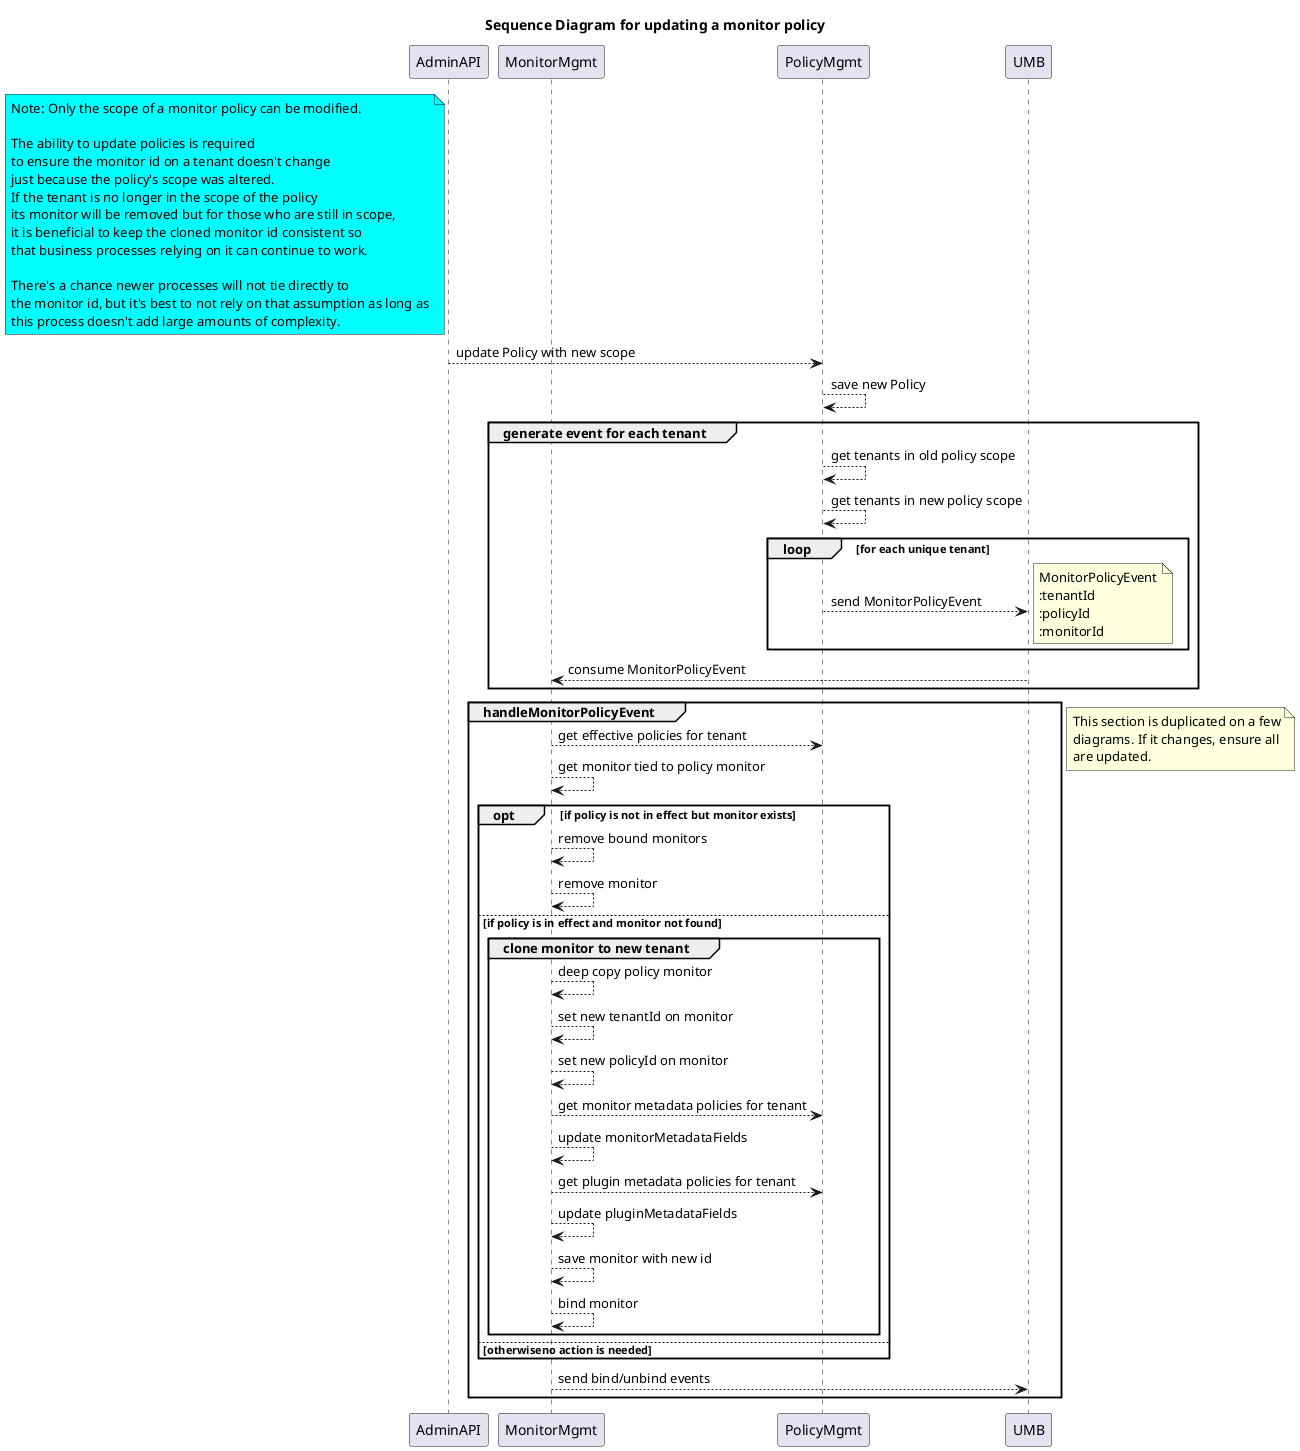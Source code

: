 @startuml

title Sequence Diagram for updating a monitor policy

note left of AdminAPI #aqua
Note: Only the scope of a monitor policy can be modified.

The ability to update policies is required
to ensure the monitor id on a tenant doesn't change
just because the policy's scope was altered.
If the tenant is no longer in the scope of the policy
its monitor will be removed but for those who are still in scope,
it is beneficial to keep the cloned monitor id consistent so
that business processes relying on it can continue to work.

There's a chance newer processes will not tie directly to
the monitor id, but it's best to not rely on that assumption as long as
this process doesn't add large amounts of complexity.
end note

participant AdminAPI
participant MonitorMgmt
participant PolicyMgmt

AdminAPI-->PolicyMgmt: update Policy with new scope
PolicyMgmt-->PolicyMgmt: save new Policy

group generate event for each tenant
PolicyMgmt-->PolicyMgmt: get tenants in old policy scope
PolicyMgmt-->PolicyMgmt: get tenants in new policy scope
loop for each unique tenant
   PolicyMgmt-->UMB: send MonitorPolicyEvent
   note right
     MonitorPolicyEvent
     :tenantId
     :policyId
     :monitorId
   end note
end
UMB-->MonitorMgmt: consume MonitorPolicyEvent
end

group handleMonitorPolicyEvent
MonitorMgmt-->PolicyMgmt: get effective policies for tenant
MonitorMgmt-->MonitorMgmt: get monitor tied to policy monitor
opt if policy is not in effect but monitor exists
MonitorMgmt-->MonitorMgmt: remove bound monitors
MonitorMgmt-->MonitorMgmt: remove monitor
else if policy is in effect and monitor not found
group clone monitor to new tenant
MonitorMgmt-->MonitorMgmt: deep copy policy monitor
MonitorMgmt-->MonitorMgmt: set new tenantId on monitor
MonitorMgmt-->MonitorMgmt: set new policyId on monitor
MonitorMgmt-->PolicyMgmt: get monitor metadata policies for tenant
MonitorMgmt-->MonitorMgmt: update monitorMetadataFields
MonitorMgmt-->PolicyMgmt: get plugin metadata policies for tenant
MonitorMgmt-->MonitorMgmt: update pluginMetadataFields
MonitorMgmt-->MonitorMgmt: save monitor with new id
MonitorMgmt-->MonitorMgmt: bind monitor
end
else otherwiseno action is needed
end
MonitorMgmt-->UMB: send bind/unbind events
end
note right
  This section is duplicated on a few
  diagrams. If it changes, ensure all
  are updated.
end note

@enduml
